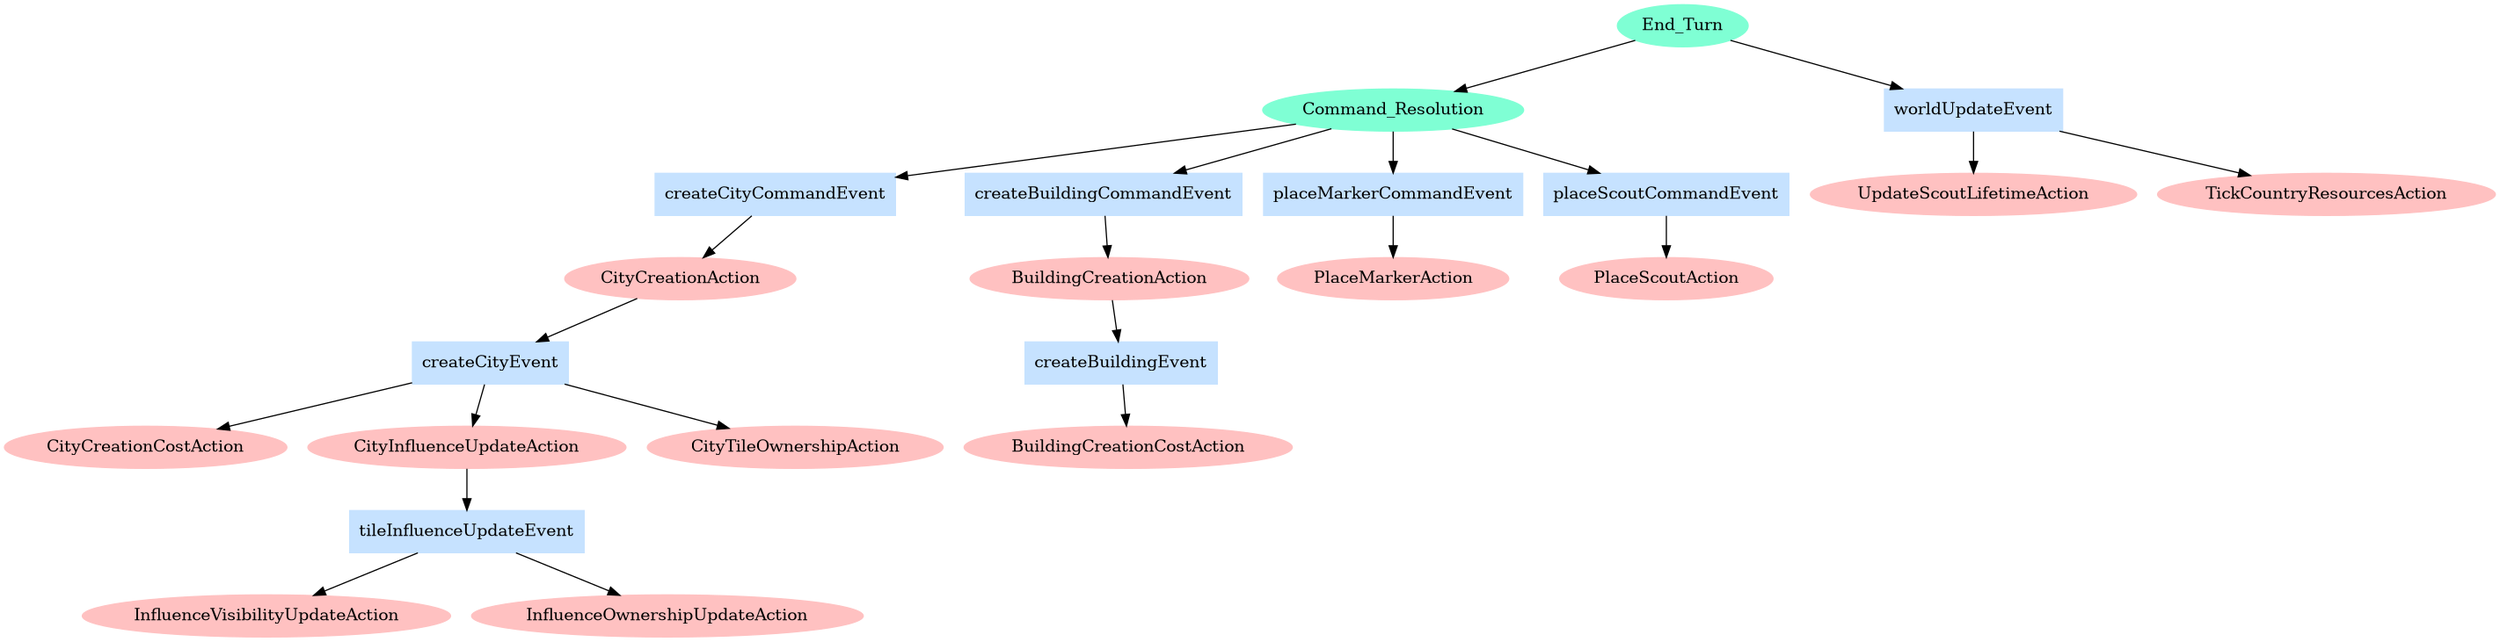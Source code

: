 @startuml
digraph G {

    End_Turn[style=filled,color=aquamarine];
    Command_Resolution[style=filled,color=aquamarine];

    worldUpdateEvent[shape=box,style=filled,color=slategray1];
    createCityCommandEvent[shape=box,style=filled,color=slategray1];
    createCityEvent[shape=box,style=filled,color=slategray1];
    createBuildingCommandEvent[shape=box,style=filled,color=slategray1];
    createBuildingEvent[shape=box,style=filled,color=slategray1];
    tileInfluenceUpdateEvent[shape=box,style=filled,color=slategray1];
    placeMarkerCommandEvent[shape=box,style=filled,color=slategray1];
    placeScoutCommandEvent[shape=box,style=filled,color=slategray1];

    CityCreationAction[style=filled,color=rosybrown1];
    CityCreationCostAction[style=filled,color=rosybrown1];
    BuildingCreationAction[style=filled,color=rosybrown1];
    BuildingCreationCostAction[style=filled,color=rosybrown1];
    CityInfluenceUpdateAction[style=filled,color=rosybrown1];
    CityTileOwnershipAction[style=filled,color=rosybrown1];
    InfluenceVisibilityUpdateAction[style=filled,color=rosybrown1];
    InfluenceOwnershipUpdateAction[style=filled,color=rosybrown1];
    PlaceMarkerAction[style=filled,color=rosybrown1];
    PlaceScoutAction[style=filled,color=rosybrown1];
    UpdateScoutLifetimeAction[style=filled,color=rosybrown1];
    TickCountryResourcesAction[style=filled,color=rosybrown1];

    End_Turn -> Command_Resolution;

    Command_Resolution -> createCityCommandEvent;
    Command_Resolution -> createBuildingCommandEvent;
    Command_Resolution -> placeMarkerCommandEvent;
    Command_Resolution -> placeScoutCommandEvent;

    createCityCommandEvent -> CityCreationAction;

    CityCreationAction -> createCityEvent;

    createCityEvent -> CityCreationCostAction;
    createCityEvent -> CityInfluenceUpdateAction;
    createCityEvent -> CityTileOwnershipAction;

    CityInfluenceUpdateAction -> tileInfluenceUpdateEvent;

    tileInfluenceUpdateEvent -> InfluenceVisibilityUpdateAction;
    tileInfluenceUpdateEvent -> InfluenceOwnershipUpdateAction;

    createBuildingCommandEvent -> BuildingCreationAction;

    BuildingCreationAction -> createBuildingEvent;

    createBuildingEvent -> BuildingCreationCostAction;

    placeMarkerCommandEvent -> PlaceMarkerAction;

    placeScoutCommandEvent -> PlaceScoutAction;

    End_Turn -> worldUpdateEvent;

    worldUpdateEvent -> UpdateScoutLifetimeAction;
    worldUpdateEvent -> TickCountryResourcesAction;
}

@enduml